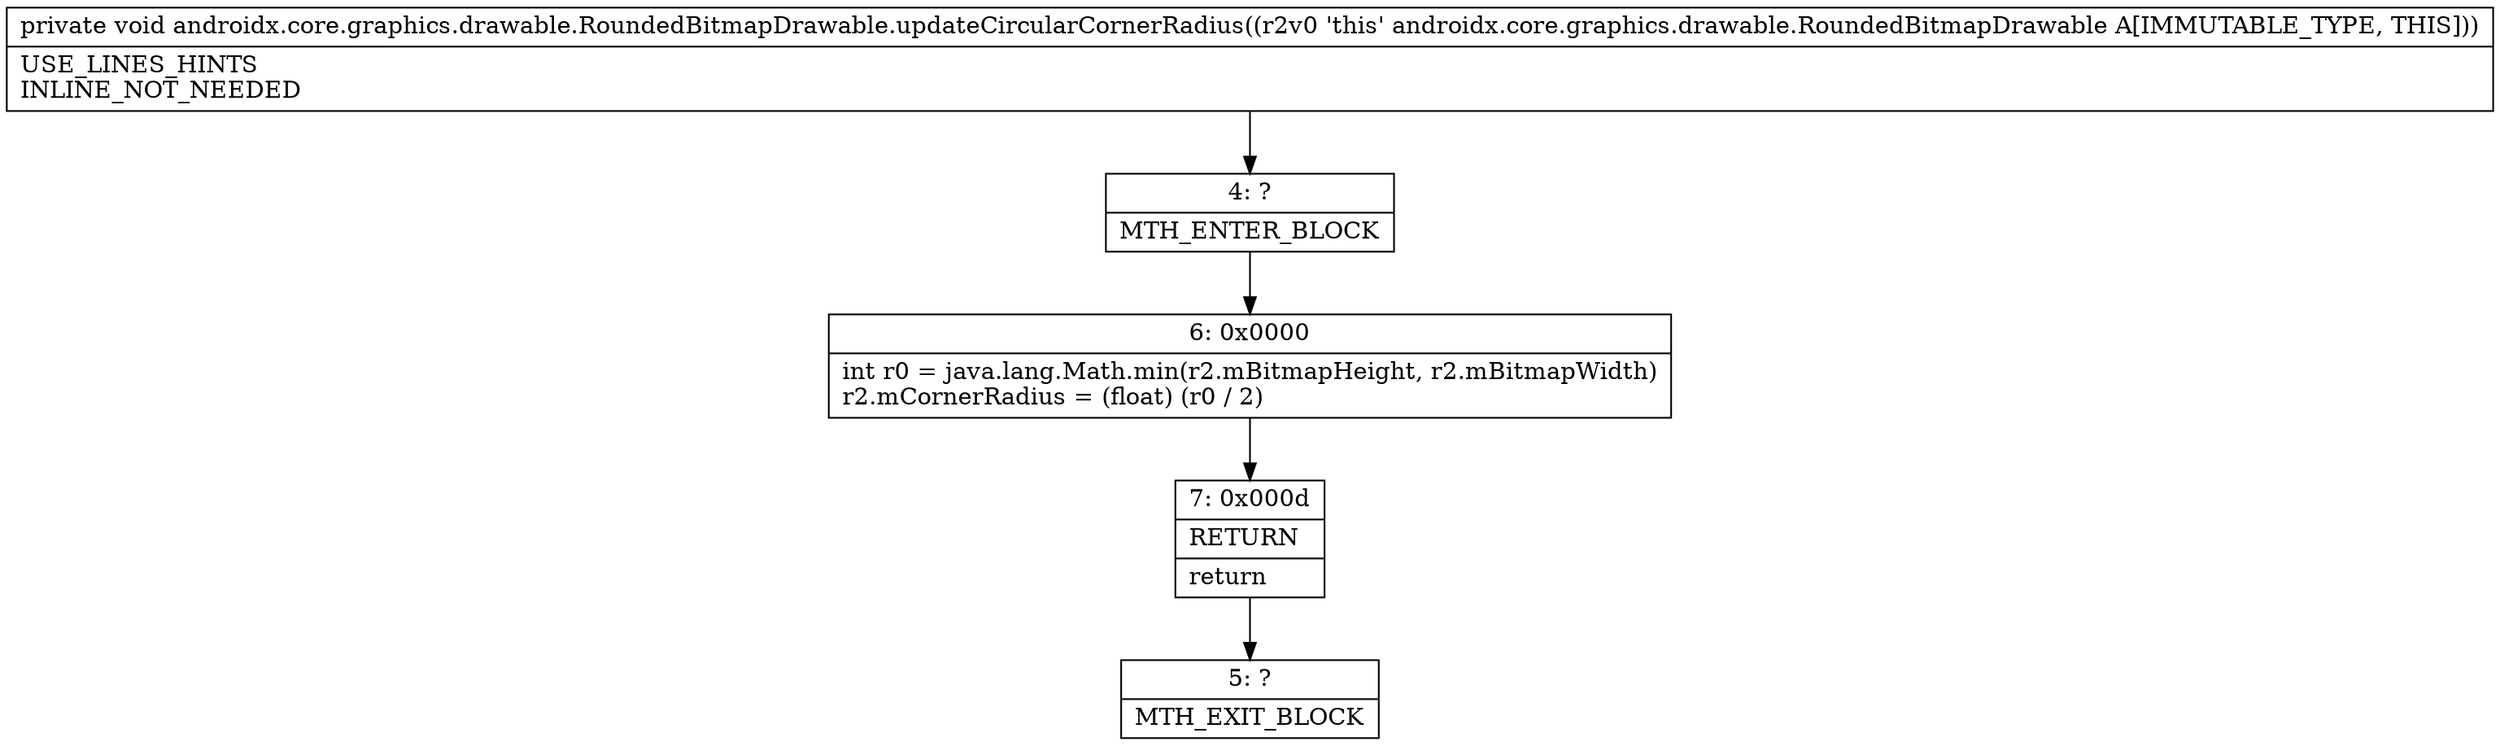 digraph "CFG forandroidx.core.graphics.drawable.RoundedBitmapDrawable.updateCircularCornerRadius()V" {
Node_4 [shape=record,label="{4\:\ ?|MTH_ENTER_BLOCK\l}"];
Node_6 [shape=record,label="{6\:\ 0x0000|int r0 = java.lang.Math.min(r2.mBitmapHeight, r2.mBitmapWidth)\lr2.mCornerRadius = (float) (r0 \/ 2)\l}"];
Node_7 [shape=record,label="{7\:\ 0x000d|RETURN\l|return\l}"];
Node_5 [shape=record,label="{5\:\ ?|MTH_EXIT_BLOCK\l}"];
MethodNode[shape=record,label="{private void androidx.core.graphics.drawable.RoundedBitmapDrawable.updateCircularCornerRadius((r2v0 'this' androidx.core.graphics.drawable.RoundedBitmapDrawable A[IMMUTABLE_TYPE, THIS]))  | USE_LINES_HINTS\lINLINE_NOT_NEEDED\l}"];
MethodNode -> Node_4;Node_4 -> Node_6;
Node_6 -> Node_7;
Node_7 -> Node_5;
}

